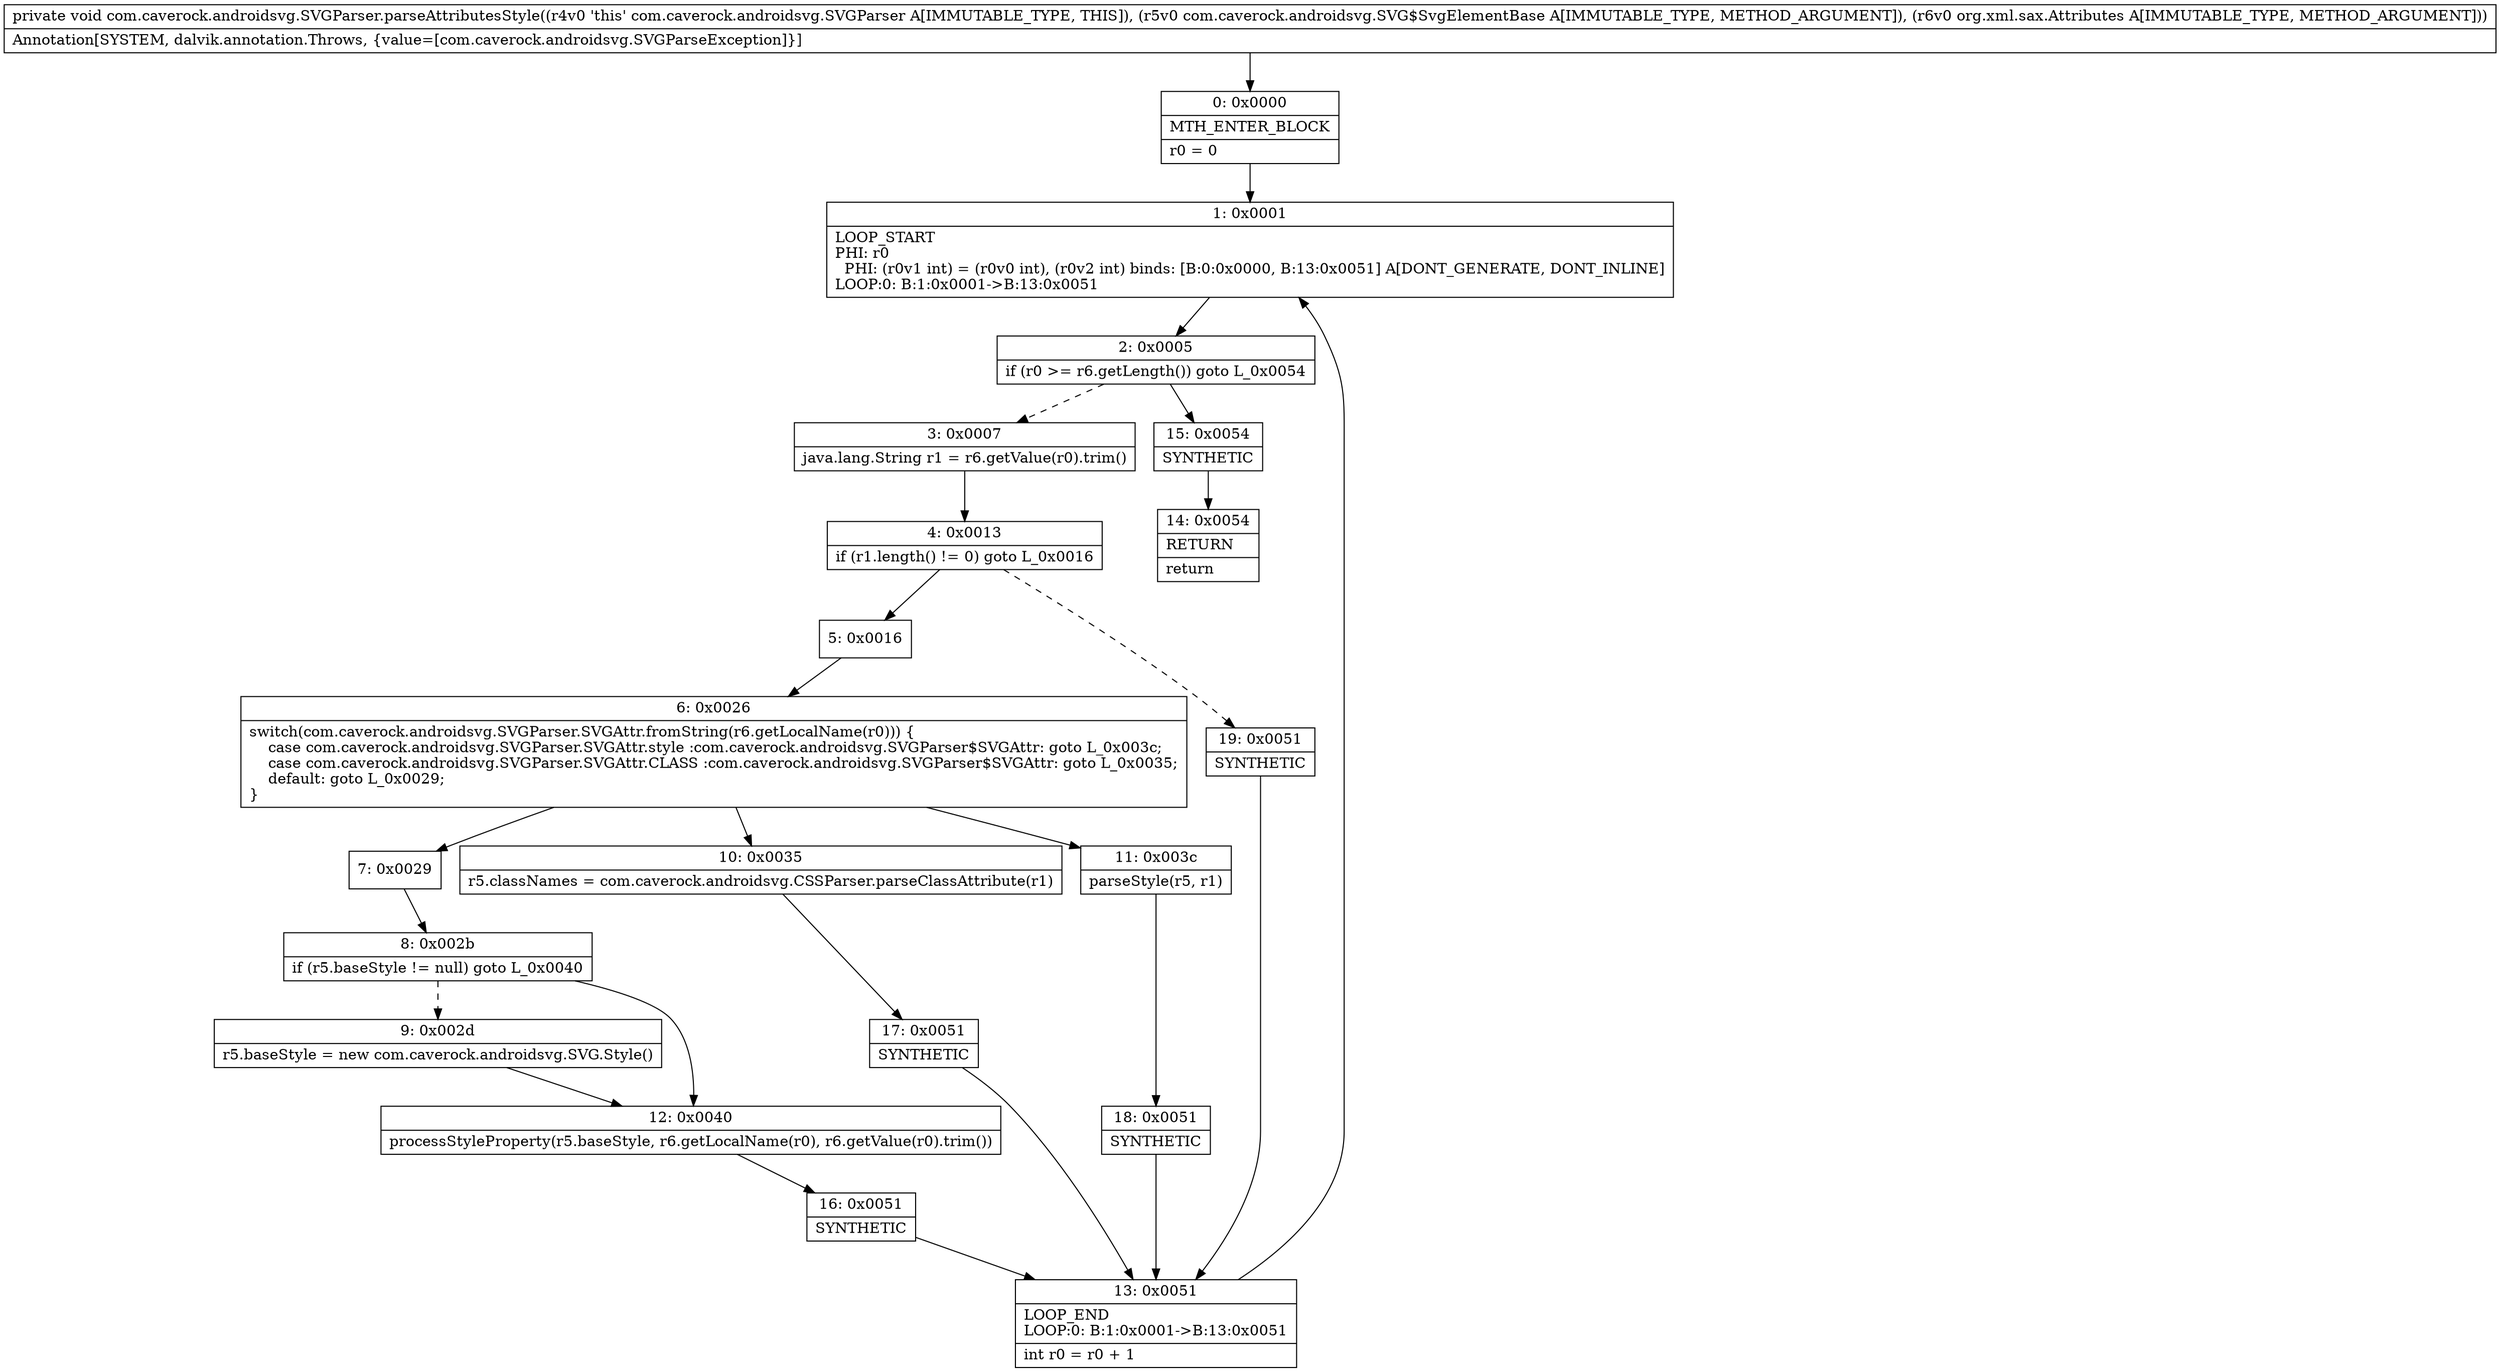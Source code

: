 digraph "CFG forcom.caverock.androidsvg.SVGParser.parseAttributesStyle(Lcom\/caverock\/androidsvg\/SVG$SvgElementBase;Lorg\/xml\/sax\/Attributes;)V" {
Node_0 [shape=record,label="{0\:\ 0x0000|MTH_ENTER_BLOCK\l|r0 = 0\l}"];
Node_1 [shape=record,label="{1\:\ 0x0001|LOOP_START\lPHI: r0 \l  PHI: (r0v1 int) = (r0v0 int), (r0v2 int) binds: [B:0:0x0000, B:13:0x0051] A[DONT_GENERATE, DONT_INLINE]\lLOOP:0: B:1:0x0001\-\>B:13:0x0051\l}"];
Node_2 [shape=record,label="{2\:\ 0x0005|if (r0 \>= r6.getLength()) goto L_0x0054\l}"];
Node_3 [shape=record,label="{3\:\ 0x0007|java.lang.String r1 = r6.getValue(r0).trim()\l}"];
Node_4 [shape=record,label="{4\:\ 0x0013|if (r1.length() != 0) goto L_0x0016\l}"];
Node_5 [shape=record,label="{5\:\ 0x0016}"];
Node_6 [shape=record,label="{6\:\ 0x0026|switch(com.caverock.androidsvg.SVGParser.SVGAttr.fromString(r6.getLocalName(r0))) \{\l    case com.caverock.androidsvg.SVGParser.SVGAttr.style :com.caverock.androidsvg.SVGParser$SVGAttr: goto L_0x003c;\l    case com.caverock.androidsvg.SVGParser.SVGAttr.CLASS :com.caverock.androidsvg.SVGParser$SVGAttr: goto L_0x0035;\l    default: goto L_0x0029;\l\}\l}"];
Node_7 [shape=record,label="{7\:\ 0x0029}"];
Node_8 [shape=record,label="{8\:\ 0x002b|if (r5.baseStyle != null) goto L_0x0040\l}"];
Node_9 [shape=record,label="{9\:\ 0x002d|r5.baseStyle = new com.caverock.androidsvg.SVG.Style()\l}"];
Node_10 [shape=record,label="{10\:\ 0x0035|r5.classNames = com.caverock.androidsvg.CSSParser.parseClassAttribute(r1)\l}"];
Node_11 [shape=record,label="{11\:\ 0x003c|parseStyle(r5, r1)\l}"];
Node_12 [shape=record,label="{12\:\ 0x0040|processStyleProperty(r5.baseStyle, r6.getLocalName(r0), r6.getValue(r0).trim())\l}"];
Node_13 [shape=record,label="{13\:\ 0x0051|LOOP_END\lLOOP:0: B:1:0x0001\-\>B:13:0x0051\l|int r0 = r0 + 1\l}"];
Node_14 [shape=record,label="{14\:\ 0x0054|RETURN\l|return\l}"];
Node_15 [shape=record,label="{15\:\ 0x0054|SYNTHETIC\l}"];
Node_16 [shape=record,label="{16\:\ 0x0051|SYNTHETIC\l}"];
Node_17 [shape=record,label="{17\:\ 0x0051|SYNTHETIC\l}"];
Node_18 [shape=record,label="{18\:\ 0x0051|SYNTHETIC\l}"];
Node_19 [shape=record,label="{19\:\ 0x0051|SYNTHETIC\l}"];
MethodNode[shape=record,label="{private void com.caverock.androidsvg.SVGParser.parseAttributesStyle((r4v0 'this' com.caverock.androidsvg.SVGParser A[IMMUTABLE_TYPE, THIS]), (r5v0 com.caverock.androidsvg.SVG$SvgElementBase A[IMMUTABLE_TYPE, METHOD_ARGUMENT]), (r6v0 org.xml.sax.Attributes A[IMMUTABLE_TYPE, METHOD_ARGUMENT]))  | Annotation[SYSTEM, dalvik.annotation.Throws, \{value=[com.caverock.androidsvg.SVGParseException]\}]\l}"];
MethodNode -> Node_0;
Node_0 -> Node_1;
Node_1 -> Node_2;
Node_2 -> Node_3[style=dashed];
Node_2 -> Node_15;
Node_3 -> Node_4;
Node_4 -> Node_5;
Node_4 -> Node_19[style=dashed];
Node_5 -> Node_6;
Node_6 -> Node_7;
Node_6 -> Node_10;
Node_6 -> Node_11;
Node_7 -> Node_8;
Node_8 -> Node_9[style=dashed];
Node_8 -> Node_12;
Node_9 -> Node_12;
Node_10 -> Node_17;
Node_11 -> Node_18;
Node_12 -> Node_16;
Node_13 -> Node_1;
Node_15 -> Node_14;
Node_16 -> Node_13;
Node_17 -> Node_13;
Node_18 -> Node_13;
Node_19 -> Node_13;
}

